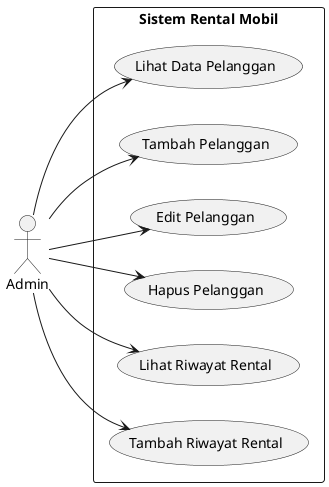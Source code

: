 @startuml
left to right direction

actor Admin

rectangle "Sistem Rental Mobil" {
  Admin --> (Lihat Data Pelanggan)
  Admin --> (Tambah Pelanggan)
  Admin --> (Edit Pelanggan)
  Admin --> (Hapus Pelanggan)
  Admin --> (Lihat Riwayat Rental)
  Admin --> (Tambah Riwayat Rental)
}

@enduml
